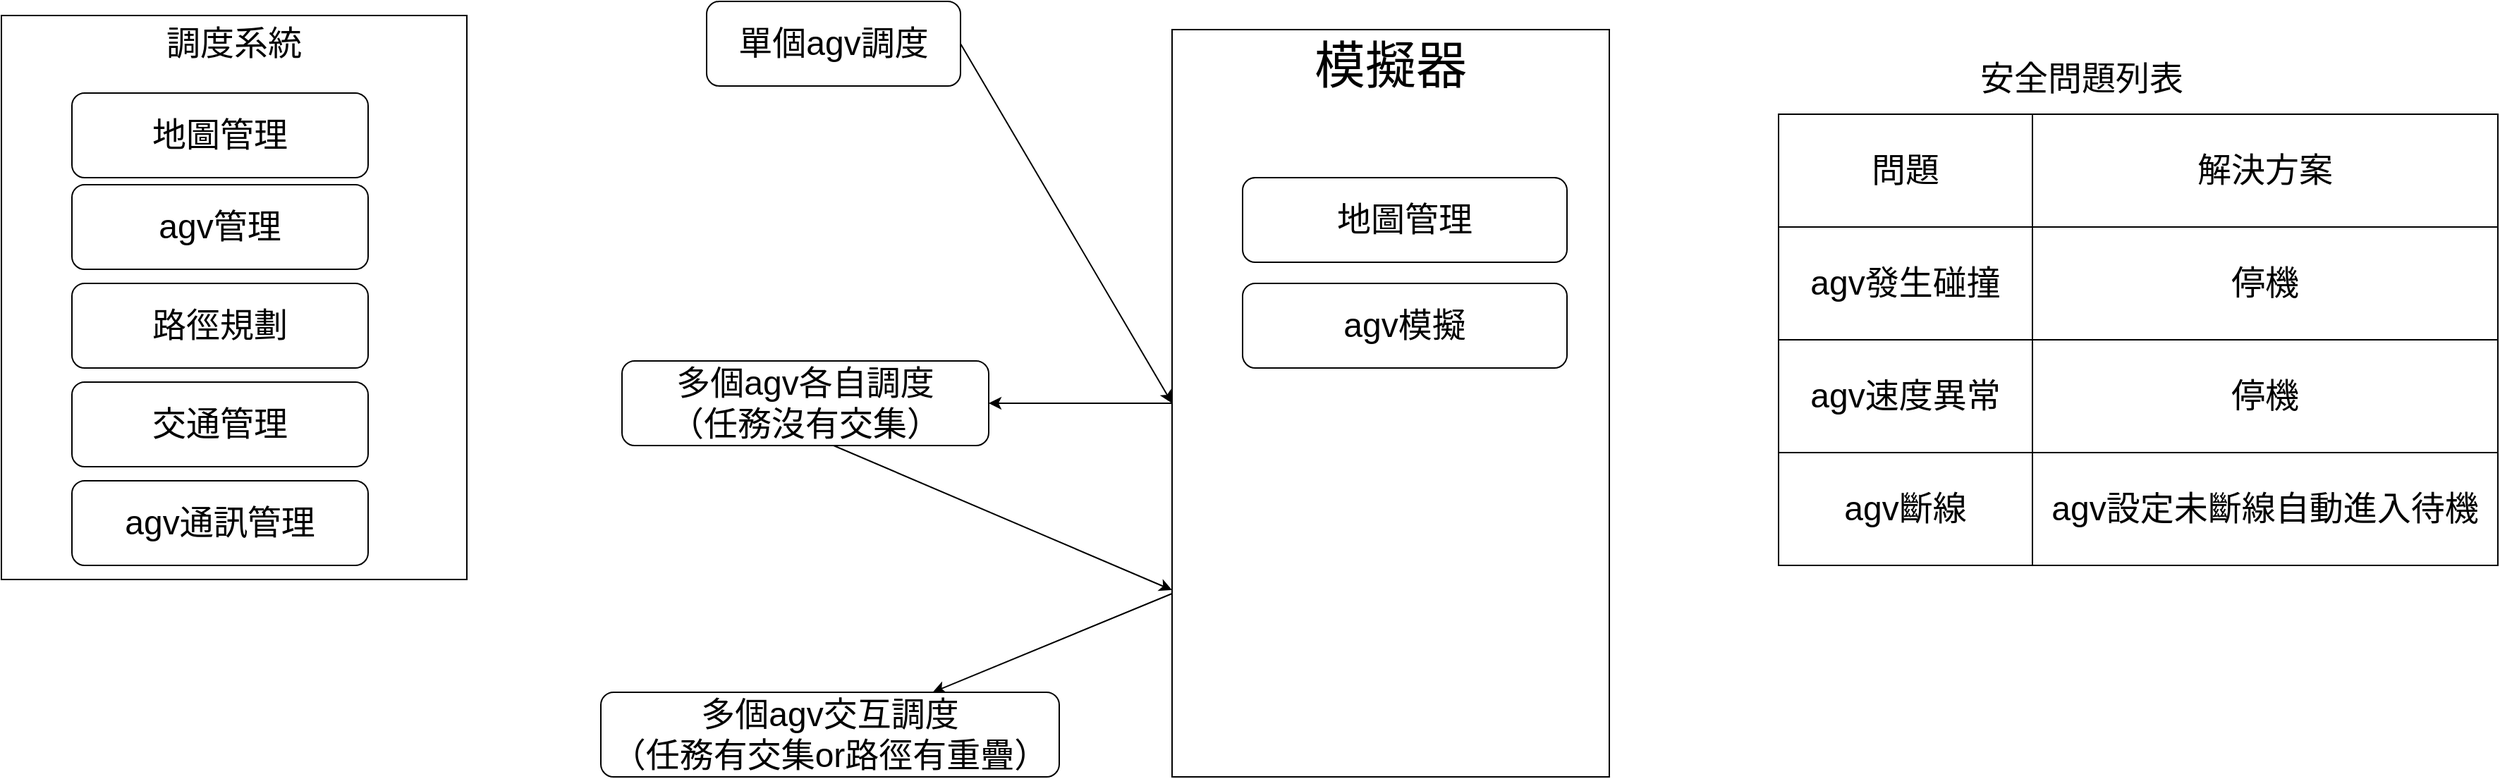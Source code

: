 <mxfile version="20.8.14" type="github">
  <diagram name="系統開發流程" id="mCIZsBK1J4OM7ZNtnRXF">
    <mxGraphModel dx="2427" dy="775" grid="1" gridSize="10" guides="1" tooltips="1" connect="1" arrows="1" fold="1" page="1" pageScale="1" pageWidth="827" pageHeight="1169" math="0" shadow="0">
      <root>
        <mxCell id="0" />
        <mxCell id="1" parent="0" />
        <mxCell id="_cTSjQU-mbcuw32wQxp6-2" value="&lt;font style=&quot;font-size: 24px;&quot;&gt;單個agv調度&lt;/font&gt;" style="rounded=1;whiteSpace=wrap;html=1;" vertex="1" parent="1">
          <mxGeometry x="150" y="160" width="180" height="60" as="geometry" />
        </mxCell>
        <mxCell id="_cTSjQU-mbcuw32wQxp6-4" value="" style="rounded=0;whiteSpace=wrap;html=1;" vertex="1" parent="1">
          <mxGeometry x="480" y="180" width="310" height="530" as="geometry" />
        </mxCell>
        <mxCell id="_cTSjQU-mbcuw32wQxp6-5" value="&lt;font style=&quot;font-size: 36px;&quot;&gt;模擬器&lt;/font&gt;" style="text;html=1;strokeColor=none;fillColor=none;align=center;verticalAlign=middle;whiteSpace=wrap;rounded=0;" vertex="1" parent="1">
          <mxGeometry x="575" y="190" width="120" height="30" as="geometry" />
        </mxCell>
        <mxCell id="_cTSjQU-mbcuw32wQxp6-6" value="&lt;font style=&quot;font-size: 24px;&quot;&gt;地圖管理&lt;/font&gt;" style="rounded=1;whiteSpace=wrap;html=1;" vertex="1" parent="1">
          <mxGeometry x="530" y="285" width="230" height="60" as="geometry" />
        </mxCell>
        <mxCell id="_cTSjQU-mbcuw32wQxp6-7" value="agv模擬" style="rounded=1;whiteSpace=wrap;html=1;fontSize=24;" vertex="1" parent="1">
          <mxGeometry x="530" y="360" width="230" height="60" as="geometry" />
        </mxCell>
        <mxCell id="_cTSjQU-mbcuw32wQxp6-8" value="" style="endArrow=classic;html=1;rounded=0;fontSize=24;exitX=1;exitY=0.5;exitDx=0;exitDy=0;entryX=0;entryY=0.5;entryDx=0;entryDy=0;" edge="1" parent="1" source="_cTSjQU-mbcuw32wQxp6-2" target="_cTSjQU-mbcuw32wQxp6-4">
          <mxGeometry width="50" height="50" relative="1" as="geometry">
            <mxPoint x="390" y="450" as="sourcePoint" />
            <mxPoint x="440" y="400" as="targetPoint" />
          </mxGeometry>
        </mxCell>
        <mxCell id="_cTSjQU-mbcuw32wQxp6-9" value="多個agv各自調度&lt;br&gt;（任務沒有交集）" style="rounded=1;whiteSpace=wrap;html=1;fontSize=24;" vertex="1" parent="1">
          <mxGeometry x="90" y="415" width="260" height="60" as="geometry" />
        </mxCell>
        <mxCell id="_cTSjQU-mbcuw32wQxp6-10" value="" style="endArrow=classic;html=1;rounded=0;fontSize=24;exitX=0;exitY=0.5;exitDx=0;exitDy=0;entryX=1;entryY=0.5;entryDx=0;entryDy=0;" edge="1" parent="1" source="_cTSjQU-mbcuw32wQxp6-4" target="_cTSjQU-mbcuw32wQxp6-9">
          <mxGeometry width="50" height="50" relative="1" as="geometry">
            <mxPoint x="390" y="450" as="sourcePoint" />
            <mxPoint x="440" y="400" as="targetPoint" />
          </mxGeometry>
        </mxCell>
        <mxCell id="_cTSjQU-mbcuw32wQxp6-11" value="" style="endArrow=classic;html=1;rounded=0;fontSize=24;exitX=0.577;exitY=1;exitDx=0;exitDy=0;exitPerimeter=0;entryX=0;entryY=0.75;entryDx=0;entryDy=0;" edge="1" parent="1" source="_cTSjQU-mbcuw32wQxp6-9" target="_cTSjQU-mbcuw32wQxp6-4">
          <mxGeometry width="50" height="50" relative="1" as="geometry">
            <mxPoint x="390" y="610" as="sourcePoint" />
            <mxPoint x="440" y="560" as="targetPoint" />
          </mxGeometry>
        </mxCell>
        <mxCell id="_cTSjQU-mbcuw32wQxp6-12" value="" style="endArrow=classic;html=1;rounded=0;fontSize=24;" edge="1" parent="1" target="_cTSjQU-mbcuw32wQxp6-13">
          <mxGeometry width="50" height="50" relative="1" as="geometry">
            <mxPoint x="480" y="580" as="sourcePoint" />
            <mxPoint x="360" y="680" as="targetPoint" />
          </mxGeometry>
        </mxCell>
        <mxCell id="_cTSjQU-mbcuw32wQxp6-13" value="多個agv交互調度&lt;br&gt;（任務有交集or路徑有重疊）" style="rounded=1;whiteSpace=wrap;html=1;fontSize=24;" vertex="1" parent="1">
          <mxGeometry x="75" y="650" width="325" height="60" as="geometry" />
        </mxCell>
        <mxCell id="_cTSjQU-mbcuw32wQxp6-15" value="安全問題列表" style="text;html=1;strokeColor=none;fillColor=none;align=center;verticalAlign=middle;whiteSpace=wrap;rounded=0;fontSize=24;" vertex="1" parent="1">
          <mxGeometry x="1040" y="190" width="170" height="50" as="geometry" />
        </mxCell>
        <mxCell id="_cTSjQU-mbcuw32wQxp6-16" value="" style="shape=table;startSize=0;container=1;collapsible=0;childLayout=tableLayout;fontSize=24;" vertex="1" parent="1">
          <mxGeometry x="910" y="240" width="510" height="320" as="geometry" />
        </mxCell>
        <mxCell id="_cTSjQU-mbcuw32wQxp6-17" value="" style="shape=tableRow;horizontal=0;startSize=0;swimlaneHead=0;swimlaneBody=0;strokeColor=inherit;top=0;left=0;bottom=0;right=0;collapsible=0;dropTarget=0;fillColor=none;points=[[0,0.5],[1,0.5]];portConstraint=eastwest;fontSize=24;" vertex="1" parent="_cTSjQU-mbcuw32wQxp6-16">
          <mxGeometry width="510" height="80" as="geometry" />
        </mxCell>
        <mxCell id="_cTSjQU-mbcuw32wQxp6-18" value="問題" style="shape=partialRectangle;html=1;whiteSpace=wrap;connectable=0;strokeColor=inherit;overflow=hidden;fillColor=none;top=0;left=0;bottom=0;right=0;pointerEvents=1;fontSize=24;" vertex="1" parent="_cTSjQU-mbcuw32wQxp6-17">
          <mxGeometry width="180" height="80" as="geometry">
            <mxRectangle width="180" height="80" as="alternateBounds" />
          </mxGeometry>
        </mxCell>
        <mxCell id="_cTSjQU-mbcuw32wQxp6-19" value="解決方案" style="shape=partialRectangle;html=1;whiteSpace=wrap;connectable=0;strokeColor=inherit;overflow=hidden;fillColor=none;top=0;left=0;bottom=0;right=0;pointerEvents=1;fontSize=24;" vertex="1" parent="_cTSjQU-mbcuw32wQxp6-17">
          <mxGeometry x="180" width="330" height="80" as="geometry">
            <mxRectangle width="330" height="80" as="alternateBounds" />
          </mxGeometry>
        </mxCell>
        <mxCell id="_cTSjQU-mbcuw32wQxp6-21" value="" style="shape=tableRow;horizontal=0;startSize=0;swimlaneHead=0;swimlaneBody=0;strokeColor=inherit;top=0;left=0;bottom=0;right=0;collapsible=0;dropTarget=0;fillColor=none;points=[[0,0.5],[1,0.5]];portConstraint=eastwest;fontSize=24;" vertex="1" parent="_cTSjQU-mbcuw32wQxp6-16">
          <mxGeometry y="80" width="510" height="80" as="geometry" />
        </mxCell>
        <mxCell id="_cTSjQU-mbcuw32wQxp6-22" value="agv發生碰撞" style="shape=partialRectangle;html=1;whiteSpace=wrap;connectable=0;strokeColor=inherit;overflow=hidden;fillColor=none;top=0;left=0;bottom=0;right=0;pointerEvents=1;fontSize=24;" vertex="1" parent="_cTSjQU-mbcuw32wQxp6-21">
          <mxGeometry width="180" height="80" as="geometry">
            <mxRectangle width="180" height="80" as="alternateBounds" />
          </mxGeometry>
        </mxCell>
        <mxCell id="_cTSjQU-mbcuw32wQxp6-23" value="停機" style="shape=partialRectangle;html=1;whiteSpace=wrap;connectable=0;strokeColor=inherit;overflow=hidden;fillColor=none;top=0;left=0;bottom=0;right=0;pointerEvents=1;fontSize=24;" vertex="1" parent="_cTSjQU-mbcuw32wQxp6-21">
          <mxGeometry x="180" width="330" height="80" as="geometry">
            <mxRectangle width="330" height="80" as="alternateBounds" />
          </mxGeometry>
        </mxCell>
        <mxCell id="_cTSjQU-mbcuw32wQxp6-25" value="" style="shape=tableRow;horizontal=0;startSize=0;swimlaneHead=0;swimlaneBody=0;strokeColor=inherit;top=0;left=0;bottom=0;right=0;collapsible=0;dropTarget=0;fillColor=none;points=[[0,0.5],[1,0.5]];portConstraint=eastwest;fontSize=24;" vertex="1" parent="_cTSjQU-mbcuw32wQxp6-16">
          <mxGeometry y="160" width="510" height="80" as="geometry" />
        </mxCell>
        <mxCell id="_cTSjQU-mbcuw32wQxp6-26" value="agv速度異常" style="shape=partialRectangle;html=1;whiteSpace=wrap;connectable=0;strokeColor=inherit;overflow=hidden;fillColor=none;top=0;left=0;bottom=0;right=0;pointerEvents=1;fontSize=24;" vertex="1" parent="_cTSjQU-mbcuw32wQxp6-25">
          <mxGeometry width="180" height="80" as="geometry">
            <mxRectangle width="180" height="80" as="alternateBounds" />
          </mxGeometry>
        </mxCell>
        <mxCell id="_cTSjQU-mbcuw32wQxp6-27" value="停機" style="shape=partialRectangle;html=1;whiteSpace=wrap;connectable=0;strokeColor=inherit;overflow=hidden;fillColor=none;top=0;left=0;bottom=0;right=0;pointerEvents=1;fontSize=24;" vertex="1" parent="_cTSjQU-mbcuw32wQxp6-25">
          <mxGeometry x="180" width="330" height="80" as="geometry">
            <mxRectangle width="330" height="80" as="alternateBounds" />
          </mxGeometry>
        </mxCell>
        <mxCell id="_cTSjQU-mbcuw32wQxp6-29" value="" style="shape=tableRow;horizontal=0;startSize=0;swimlaneHead=0;swimlaneBody=0;strokeColor=inherit;top=0;left=0;bottom=0;right=0;collapsible=0;dropTarget=0;fillColor=none;points=[[0,0.5],[1,0.5]];portConstraint=eastwest;fontSize=24;" vertex="1" parent="_cTSjQU-mbcuw32wQxp6-16">
          <mxGeometry y="240" width="510" height="80" as="geometry" />
        </mxCell>
        <mxCell id="_cTSjQU-mbcuw32wQxp6-30" value="agv斷線" style="shape=partialRectangle;html=1;whiteSpace=wrap;connectable=0;strokeColor=inherit;overflow=hidden;fillColor=none;top=0;left=0;bottom=0;right=0;pointerEvents=1;fontSize=24;" vertex="1" parent="_cTSjQU-mbcuw32wQxp6-29">
          <mxGeometry width="180" height="80" as="geometry">
            <mxRectangle width="180" height="80" as="alternateBounds" />
          </mxGeometry>
        </mxCell>
        <mxCell id="_cTSjQU-mbcuw32wQxp6-31" value="agv設定未斷線自動進入待機" style="shape=partialRectangle;html=1;whiteSpace=wrap;connectable=0;strokeColor=inherit;overflow=hidden;fillColor=none;top=0;left=0;bottom=0;right=0;pointerEvents=1;fontSize=24;" vertex="1" parent="_cTSjQU-mbcuw32wQxp6-29">
          <mxGeometry x="180" width="330" height="80" as="geometry">
            <mxRectangle width="330" height="80" as="alternateBounds" />
          </mxGeometry>
        </mxCell>
        <mxCell id="_cTSjQU-mbcuw32wQxp6-34" value="" style="rounded=0;whiteSpace=wrap;html=1;fontSize=24;" vertex="1" parent="1">
          <mxGeometry x="-350" y="170" width="330" height="400" as="geometry" />
        </mxCell>
        <mxCell id="_cTSjQU-mbcuw32wQxp6-35" value="調度系統" style="text;html=1;strokeColor=none;fillColor=none;align=center;verticalAlign=middle;whiteSpace=wrap;rounded=0;fontSize=24;" vertex="1" parent="1">
          <mxGeometry x="-250" y="175" width="130" height="30" as="geometry" />
        </mxCell>
        <mxCell id="_cTSjQU-mbcuw32wQxp6-37" value="路徑規劃" style="rounded=1;whiteSpace=wrap;html=1;fontSize=24;" vertex="1" parent="1">
          <mxGeometry x="-300" y="360" width="210" height="60" as="geometry" />
        </mxCell>
        <mxCell id="_cTSjQU-mbcuw32wQxp6-38" value="地圖管理" style="rounded=1;whiteSpace=wrap;html=1;fontSize=24;" vertex="1" parent="1">
          <mxGeometry x="-300" y="225" width="210" height="60" as="geometry" />
        </mxCell>
        <mxCell id="_cTSjQU-mbcuw32wQxp6-39" value="agv管理" style="rounded=1;whiteSpace=wrap;html=1;fontSize=24;" vertex="1" parent="1">
          <mxGeometry x="-300" y="290" width="210" height="60" as="geometry" />
        </mxCell>
        <mxCell id="_cTSjQU-mbcuw32wQxp6-40" value="交通管理" style="rounded=1;whiteSpace=wrap;html=1;fontSize=24;" vertex="1" parent="1">
          <mxGeometry x="-300" y="430" width="210" height="60" as="geometry" />
        </mxCell>
        <mxCell id="_cTSjQU-mbcuw32wQxp6-42" value="agv通訊管理" style="rounded=1;whiteSpace=wrap;html=1;fontSize=24;" vertex="1" parent="1">
          <mxGeometry x="-300" y="500" width="210" height="60" as="geometry" />
        </mxCell>
      </root>
    </mxGraphModel>
  </diagram>
</mxfile>
